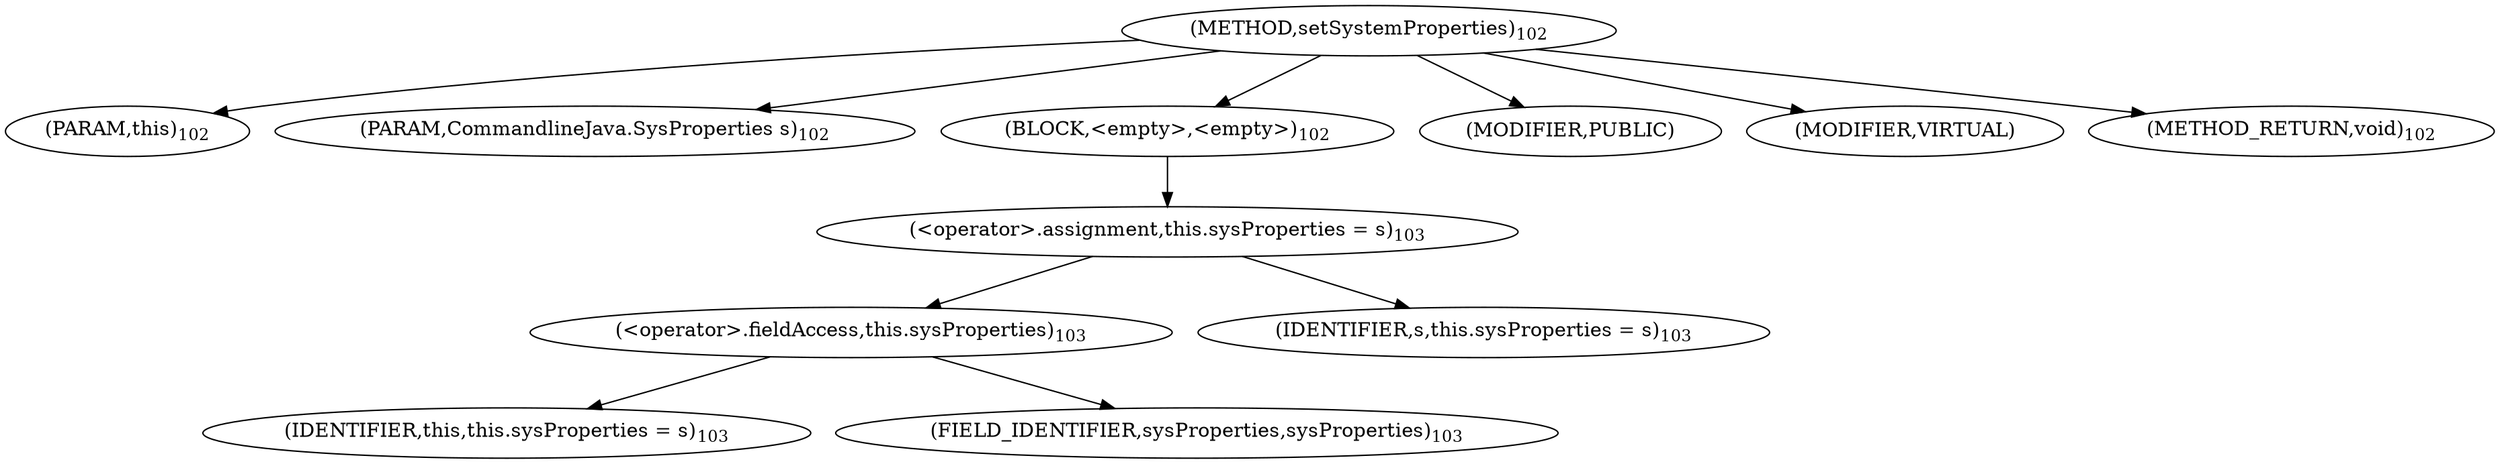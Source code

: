 digraph "setSystemProperties" {  
"83" [label = <(METHOD,setSystemProperties)<SUB>102</SUB>> ]
"84" [label = <(PARAM,this)<SUB>102</SUB>> ]
"85" [label = <(PARAM,CommandlineJava.SysProperties s)<SUB>102</SUB>> ]
"86" [label = <(BLOCK,&lt;empty&gt;,&lt;empty&gt;)<SUB>102</SUB>> ]
"87" [label = <(&lt;operator&gt;.assignment,this.sysProperties = s)<SUB>103</SUB>> ]
"88" [label = <(&lt;operator&gt;.fieldAccess,this.sysProperties)<SUB>103</SUB>> ]
"89" [label = <(IDENTIFIER,this,this.sysProperties = s)<SUB>103</SUB>> ]
"90" [label = <(FIELD_IDENTIFIER,sysProperties,sysProperties)<SUB>103</SUB>> ]
"91" [label = <(IDENTIFIER,s,this.sysProperties = s)<SUB>103</SUB>> ]
"92" [label = <(MODIFIER,PUBLIC)> ]
"93" [label = <(MODIFIER,VIRTUAL)> ]
"94" [label = <(METHOD_RETURN,void)<SUB>102</SUB>> ]
  "83" -> "84" 
  "83" -> "85" 
  "83" -> "86" 
  "83" -> "92" 
  "83" -> "93" 
  "83" -> "94" 
  "86" -> "87" 
  "87" -> "88" 
  "87" -> "91" 
  "88" -> "89" 
  "88" -> "90" 
}

